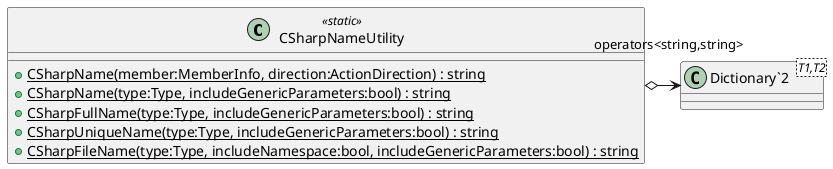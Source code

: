 @startuml
class CSharpNameUtility <<static>> {
    + {static} CSharpName(member:MemberInfo, direction:ActionDirection) : string
    + {static} CSharpName(type:Type, includeGenericParameters:bool) : string
    + {static} CSharpFullName(type:Type, includeGenericParameters:bool) : string
    + {static} CSharpUniqueName(type:Type, includeGenericParameters:bool) : string
    + {static} CSharpFileName(type:Type, includeNamespace:bool, includeGenericParameters:bool) : string
}
class "Dictionary`2"<T1,T2> {
}
CSharpNameUtility o-> "operators<string,string>" "Dictionary`2"
@enduml
